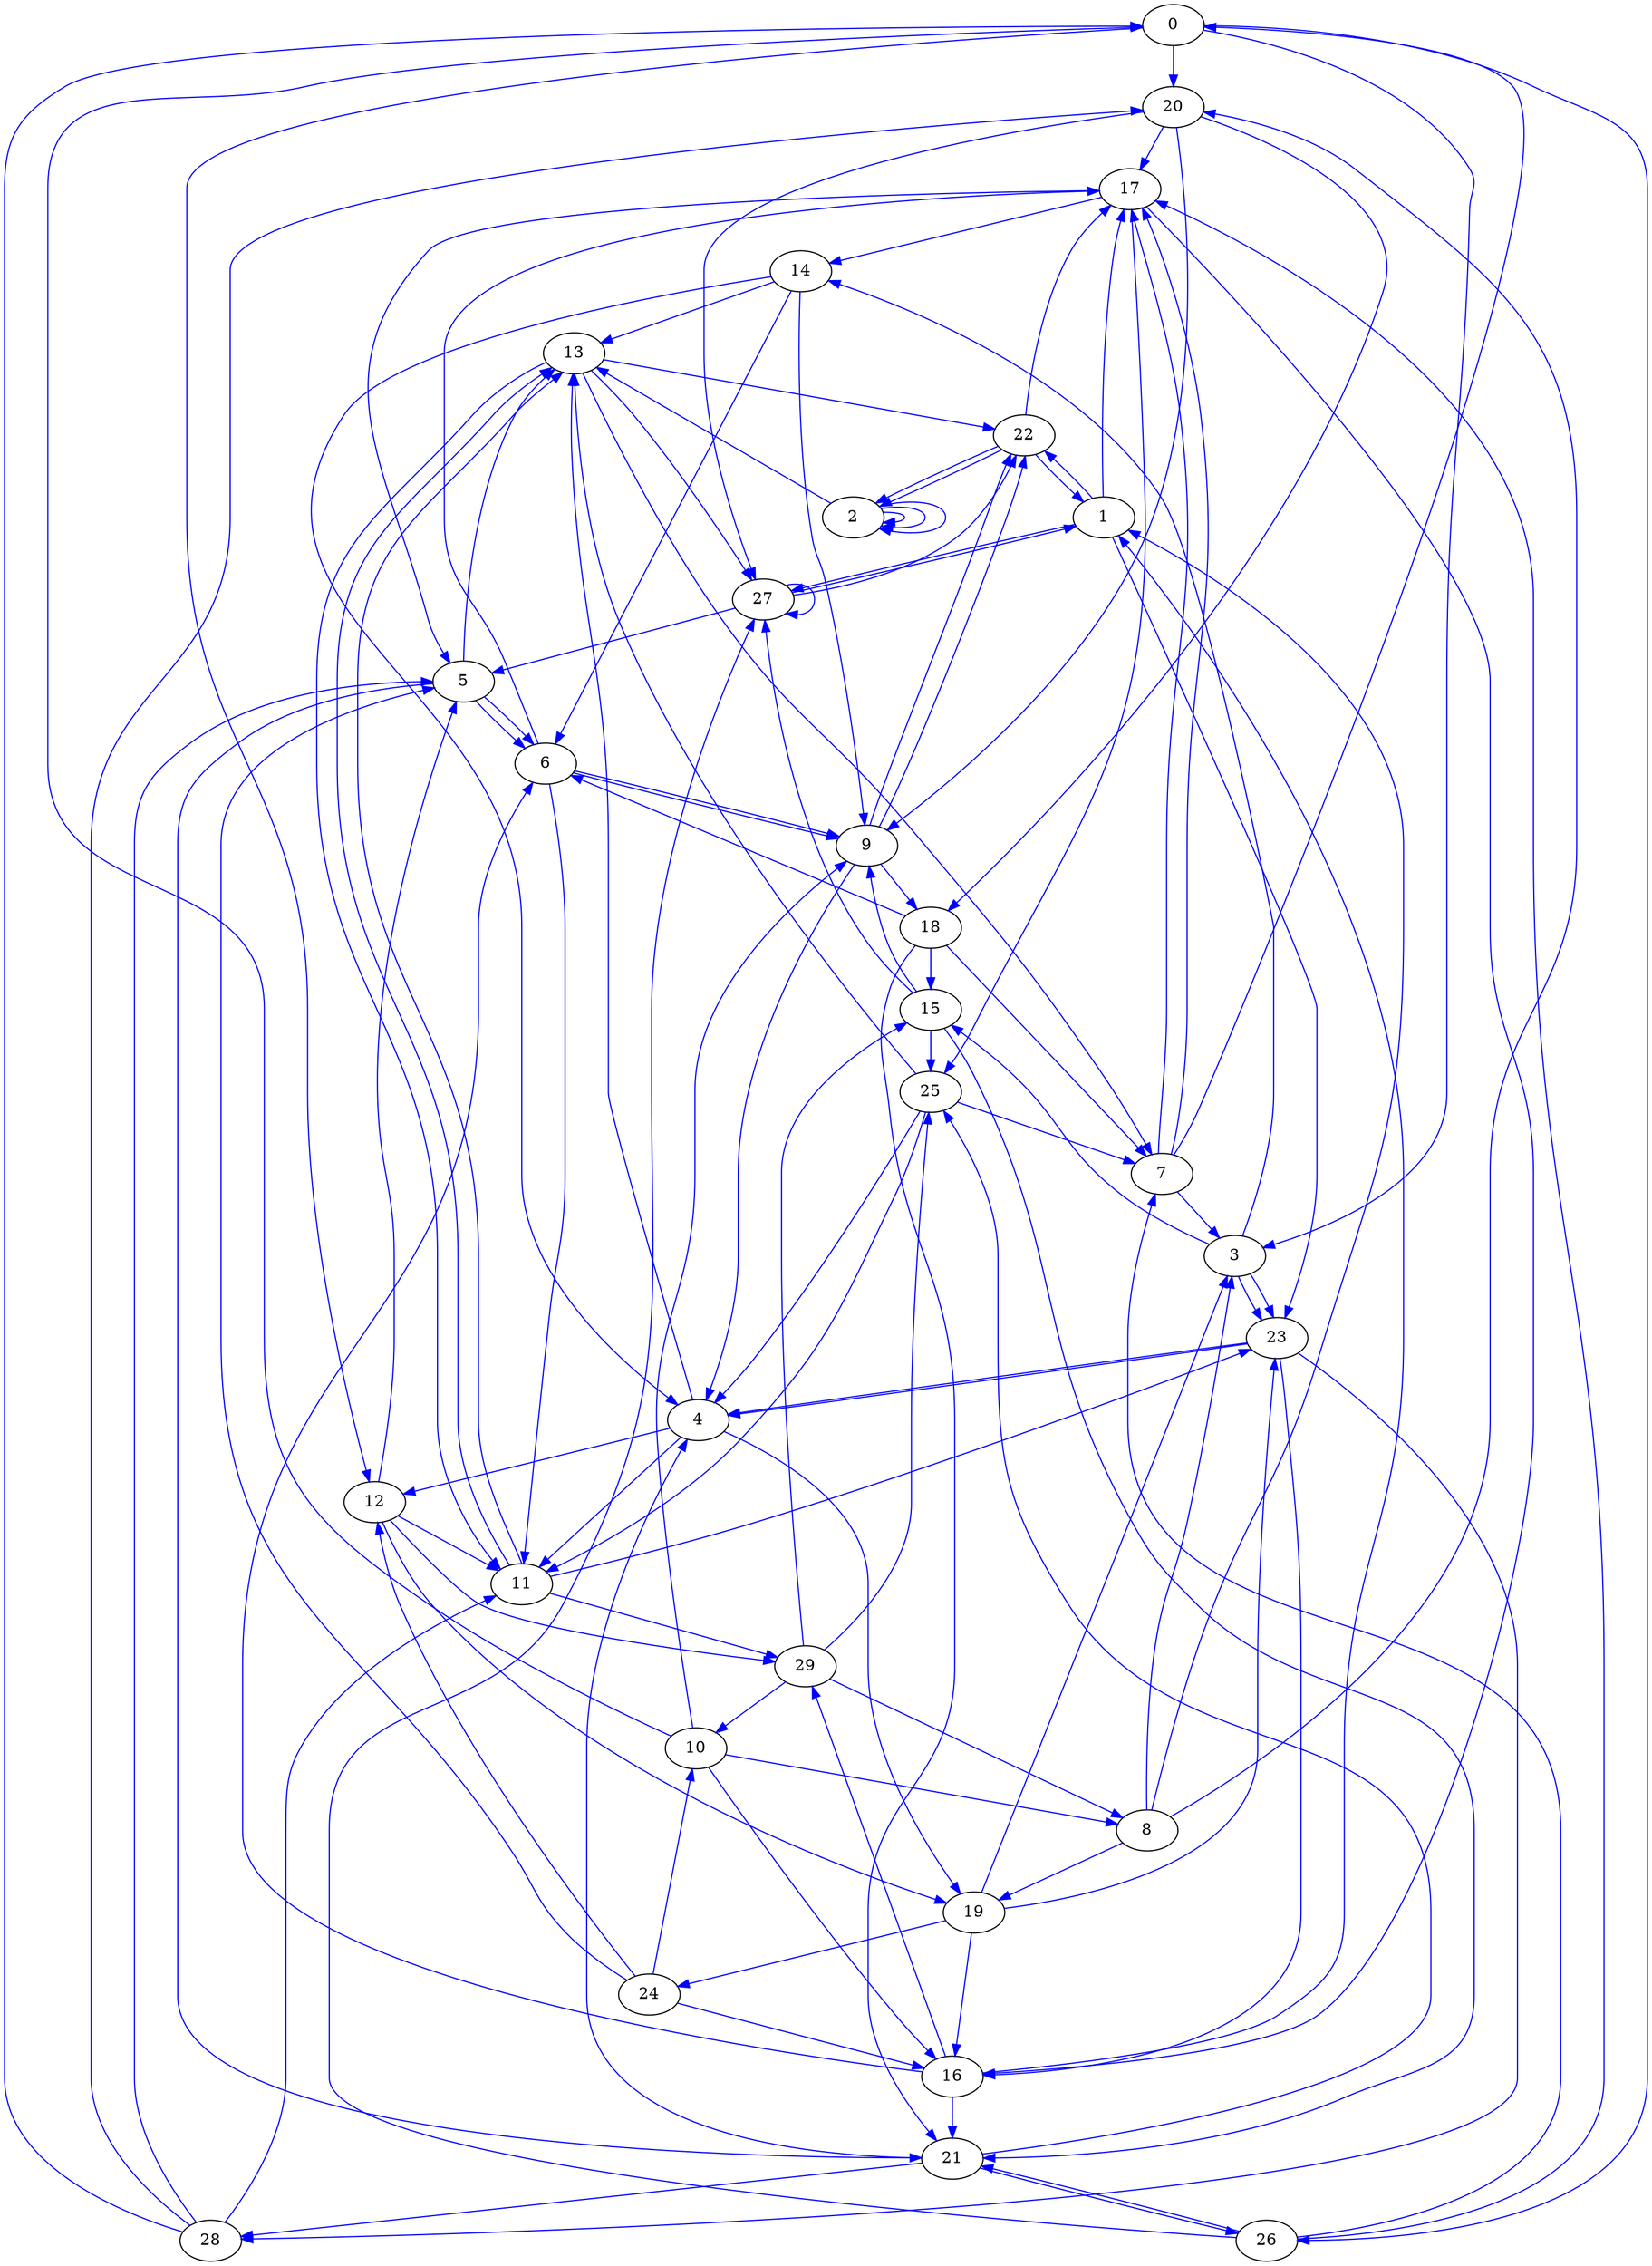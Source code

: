 digraph g {
0 [color="black"]
0 -> 20 [color="blue"]
0 -> 26 [color="blue"]
0 -> 12 [color="blue"]
0 -> 3 [color="blue"]
1 [color="black"]
1 -> 22 [color="blue"]
1 -> 17 [color="blue"]
1 -> 23 [color="blue"]
1 -> 27 [color="blue"]
2 [color="black"]
2 -> 2 [color="blue"]
2 -> 13 [color="blue"]
2 -> 2 [color="blue"]
2 -> 2 [color="blue"]
3 [color="black"]
3 -> 14 [color="blue"]
3 -> 23 [color="blue"]
3 -> 15 [color="blue"]
3 -> 23 [color="blue"]
4 [color="black"]
4 -> 12 [color="blue"]
4 -> 11 [color="blue"]
4 -> 13 [color="blue"]
4 -> 19 [color="blue"]
5 [color="black"]
5 -> 21 [color="blue"]
5 -> 6 [color="blue"]
5 -> 6 [color="blue"]
5 -> 13 [color="blue"]
6 [color="black"]
6 -> 11 [color="blue"]
6 -> 9 [color="blue"]
6 -> 9 [color="blue"]
6 -> 17 [color="blue"]
7 [color="black"]
7 -> 0 [color="blue"]
7 -> 17 [color="blue"]
7 -> 17 [color="blue"]
7 -> 3 [color="blue"]
8 [color="black"]
8 -> 3 [color="blue"]
8 -> 19 [color="blue"]
8 -> 1 [color="blue"]
8 -> 20 [color="blue"]
9 [color="black"]
9 -> 4 [color="blue"]
9 -> 18 [color="blue"]
9 -> 22 [color="blue"]
9 -> 22 [color="blue"]
10 [color="black"]
10 -> 9 [color="blue"]
10 -> 16 [color="blue"]
10 -> 0 [color="blue"]
10 -> 8 [color="blue"]
11 [color="black"]
11 -> 29 [color="blue"]
11 -> 13 [color="blue"]
11 -> 23 [color="blue"]
11 -> 13 [color="blue"]
12 [color="black"]
12 -> 29 [color="blue"]
12 -> 5 [color="blue"]
12 -> 19 [color="blue"]
12 -> 11 [color="blue"]
13 [color="black"]
13 -> 7 [color="blue"]
13 -> 27 [color="blue"]
13 -> 22 [color="blue"]
13 -> 11 [color="blue"]
14 [color="black"]
14 -> 4 [color="blue"]
14 -> 6 [color="blue"]
14 -> 13 [color="blue"]
14 -> 9 [color="blue"]
15 [color="black"]
15 -> 25 [color="blue"]
15 -> 27 [color="blue"]
15 -> 9 [color="blue"]
15 -> 21 [color="blue"]
16 [color="black"]
16 -> 29 [color="blue"]
16 -> 6 [color="blue"]
16 -> 21 [color="blue"]
16 -> 1 [color="blue"]
17 [color="black"]
17 -> 14 [color="blue"]
17 -> 5 [color="blue"]
17 -> 16 [color="blue"]
17 -> 25 [color="blue"]
18 [color="black"]
18 -> 7 [color="blue"]
18 -> 15 [color="blue"]
18 -> 21 [color="blue"]
18 -> 6 [color="blue"]
19 [color="black"]
19 -> 23 [color="blue"]
19 -> 3 [color="blue"]
19 -> 16 [color="blue"]
19 -> 24 [color="blue"]
20 [color="black"]
20 -> 27 [color="blue"]
20 -> 18 [color="blue"]
20 -> 17 [color="blue"]
20 -> 9 [color="blue"]
21 [color="black"]
21 -> 4 [color="blue"]
21 -> 25 [color="blue"]
21 -> 28 [color="blue"]
21 -> 26 [color="blue"]
22 [color="black"]
22 -> 2 [color="blue"]
22 -> 1 [color="blue"]
22 -> 2 [color="blue"]
22 -> 17 [color="blue"]
23 [color="black"]
23 -> 4 [color="blue"]
23 -> 28 [color="blue"]
23 -> 16 [color="blue"]
23 -> 4 [color="blue"]
24 [color="black"]
24 -> 16 [color="blue"]
24 -> 12 [color="blue"]
24 -> 10 [color="blue"]
24 -> 5 [color="blue"]
25 [color="black"]
25 -> 13 [color="blue"]
25 -> 4 [color="blue"]
25 -> 11 [color="blue"]
25 -> 7 [color="blue"]
26 [color="black"]
26 -> 21 [color="blue"]
26 -> 17 [color="blue"]
26 -> 27 [color="blue"]
26 -> 7 [color="blue"]
27 [color="black"]
27 -> 22 [color="blue"]
27 -> 1 [color="blue"]
27 -> 5 [color="blue"]
27 -> 27 [color="blue"]
28 [color="black"]
28 -> 5 [color="blue"]
28 -> 0 [color="blue"]
28 -> 20 [color="blue"]
28 -> 11 [color="blue"]
29 [color="black"]
29 -> 15 [color="blue"]
29 -> 10 [color="blue"]
29 -> 25 [color="blue"]
29 -> 8 [color="blue"]
}